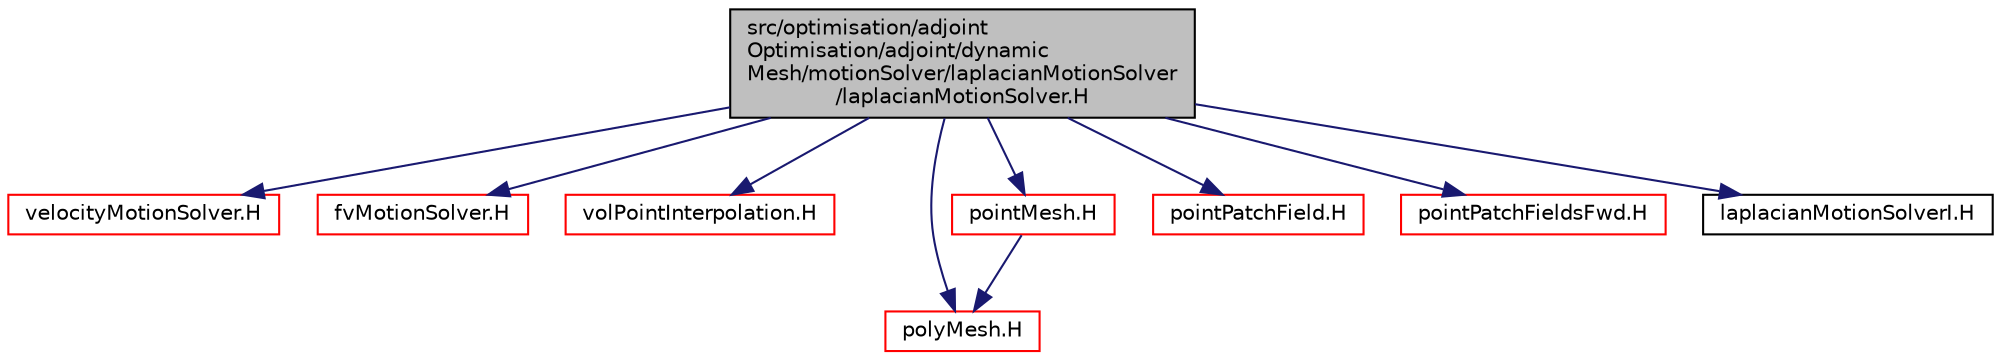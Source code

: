 digraph "src/optimisation/adjointOptimisation/adjoint/dynamicMesh/motionSolver/laplacianMotionSolver/laplacianMotionSolver.H"
{
  bgcolor="transparent";
  edge [fontname="Helvetica",fontsize="10",labelfontname="Helvetica",labelfontsize="10"];
  node [fontname="Helvetica",fontsize="10",shape=record];
  Node1 [label="src/optimisation/adjoint\lOptimisation/adjoint/dynamic\lMesh/motionSolver/laplacianMotionSolver\l/laplacianMotionSolver.H",height=0.2,width=0.4,color="black", fillcolor="grey75", style="filled" fontcolor="black"];
  Node1 -> Node2 [color="midnightblue",fontsize="10",style="solid",fontname="Helvetica"];
  Node2 [label="velocityMotionSolver.H",height=0.2,width=0.4,color="red",URL="$velocityMotionSolver_8H.html"];
  Node1 -> Node3 [color="midnightblue",fontsize="10",style="solid",fontname="Helvetica"];
  Node3 [label="fvMotionSolver.H",height=0.2,width=0.4,color="red",URL="$fvMotionSolver_8H.html"];
  Node1 -> Node4 [color="midnightblue",fontsize="10",style="solid",fontname="Helvetica"];
  Node4 [label="volPointInterpolation.H",height=0.2,width=0.4,color="red",URL="$volPointInterpolation_8H.html"];
  Node1 -> Node5 [color="midnightblue",fontsize="10",style="solid",fontname="Helvetica"];
  Node5 [label="polyMesh.H",height=0.2,width=0.4,color="red",URL="$polyMesh_8H.html"];
  Node1 -> Node6 [color="midnightblue",fontsize="10",style="solid",fontname="Helvetica"];
  Node6 [label="pointMesh.H",height=0.2,width=0.4,color="red",URL="$pointMesh_8H.html"];
  Node6 -> Node5 [color="midnightblue",fontsize="10",style="solid",fontname="Helvetica"];
  Node1 -> Node7 [color="midnightblue",fontsize="10",style="solid",fontname="Helvetica"];
  Node7 [label="pointPatchField.H",height=0.2,width=0.4,color="red",URL="$pointPatchField_8H.html"];
  Node1 -> Node8 [color="midnightblue",fontsize="10",style="solid",fontname="Helvetica"];
  Node8 [label="pointPatchFieldsFwd.H",height=0.2,width=0.4,color="red",URL="$pointPatchFieldsFwd_8H.html"];
  Node1 -> Node9 [color="midnightblue",fontsize="10",style="solid",fontname="Helvetica"];
  Node9 [label="laplacianMotionSolverI.H",height=0.2,width=0.4,color="black",URL="$laplacianMotionSolverI_8H.html"];
}
